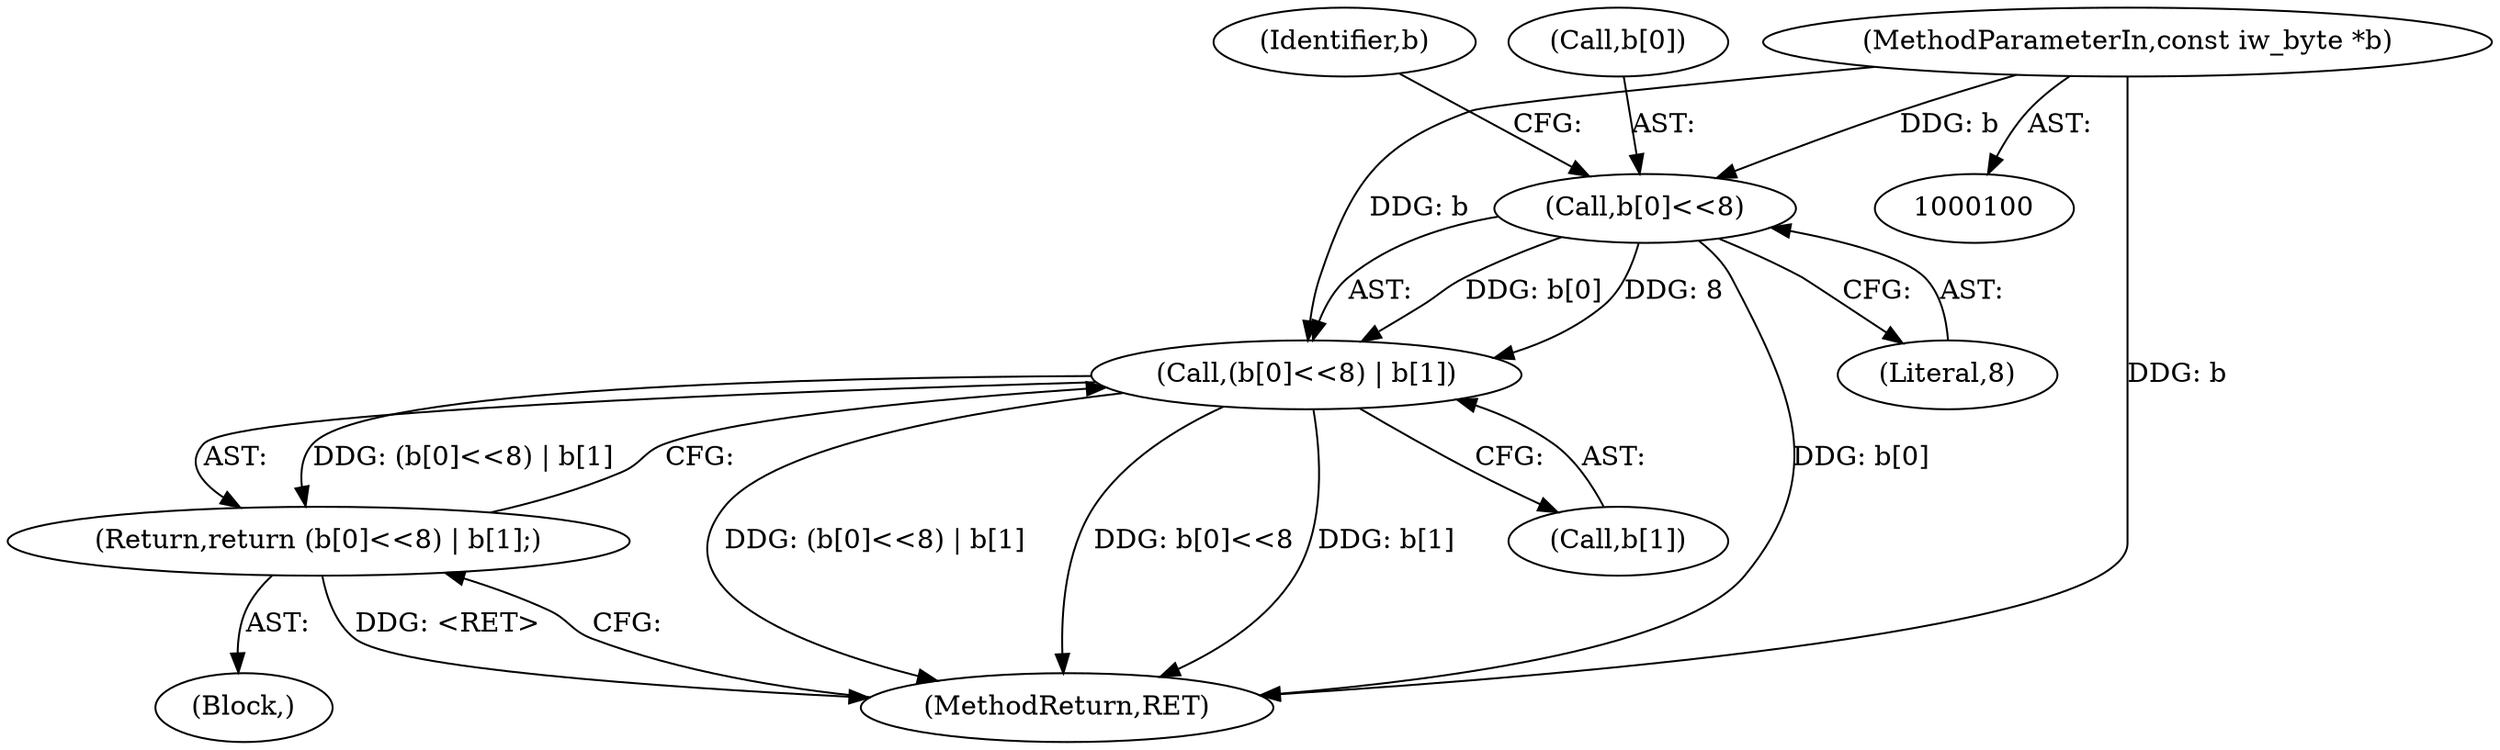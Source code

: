digraph "1_imageworsener_a00183107d4b84bc8a714290e824ca9c68dac738_2@pointer" {
"1000105" [label="(Call,b[0]<<8)"];
"1000101" [label="(MethodParameterIn,const iw_byte *b)"];
"1000104" [label="(Call,(b[0]<<8) | b[1])"];
"1000103" [label="(Return,return (b[0]<<8) | b[1];)"];
"1000104" [label="(Call,(b[0]<<8) | b[1])"];
"1000103" [label="(Return,return (b[0]<<8) | b[1];)"];
"1000109" [label="(Literal,8)"];
"1000110" [label="(Call,b[1])"];
"1000102" [label="(Block,)"];
"1000101" [label="(MethodParameterIn,const iw_byte *b)"];
"1000111" [label="(Identifier,b)"];
"1000113" [label="(MethodReturn,RET)"];
"1000105" [label="(Call,b[0]<<8)"];
"1000106" [label="(Call,b[0])"];
"1000105" -> "1000104"  [label="AST: "];
"1000105" -> "1000109"  [label="CFG: "];
"1000106" -> "1000105"  [label="AST: "];
"1000109" -> "1000105"  [label="AST: "];
"1000111" -> "1000105"  [label="CFG: "];
"1000105" -> "1000113"  [label="DDG: b[0]"];
"1000105" -> "1000104"  [label="DDG: b[0]"];
"1000105" -> "1000104"  [label="DDG: 8"];
"1000101" -> "1000105"  [label="DDG: b"];
"1000101" -> "1000100"  [label="AST: "];
"1000101" -> "1000113"  [label="DDG: b"];
"1000101" -> "1000104"  [label="DDG: b"];
"1000104" -> "1000103"  [label="AST: "];
"1000104" -> "1000110"  [label="CFG: "];
"1000110" -> "1000104"  [label="AST: "];
"1000103" -> "1000104"  [label="CFG: "];
"1000104" -> "1000113"  [label="DDG: (b[0]<<8) | b[1]"];
"1000104" -> "1000113"  [label="DDG: b[0]<<8"];
"1000104" -> "1000113"  [label="DDG: b[1]"];
"1000104" -> "1000103"  [label="DDG: (b[0]<<8) | b[1]"];
"1000103" -> "1000102"  [label="AST: "];
"1000113" -> "1000103"  [label="CFG: "];
"1000103" -> "1000113"  [label="DDG: <RET>"];
}
